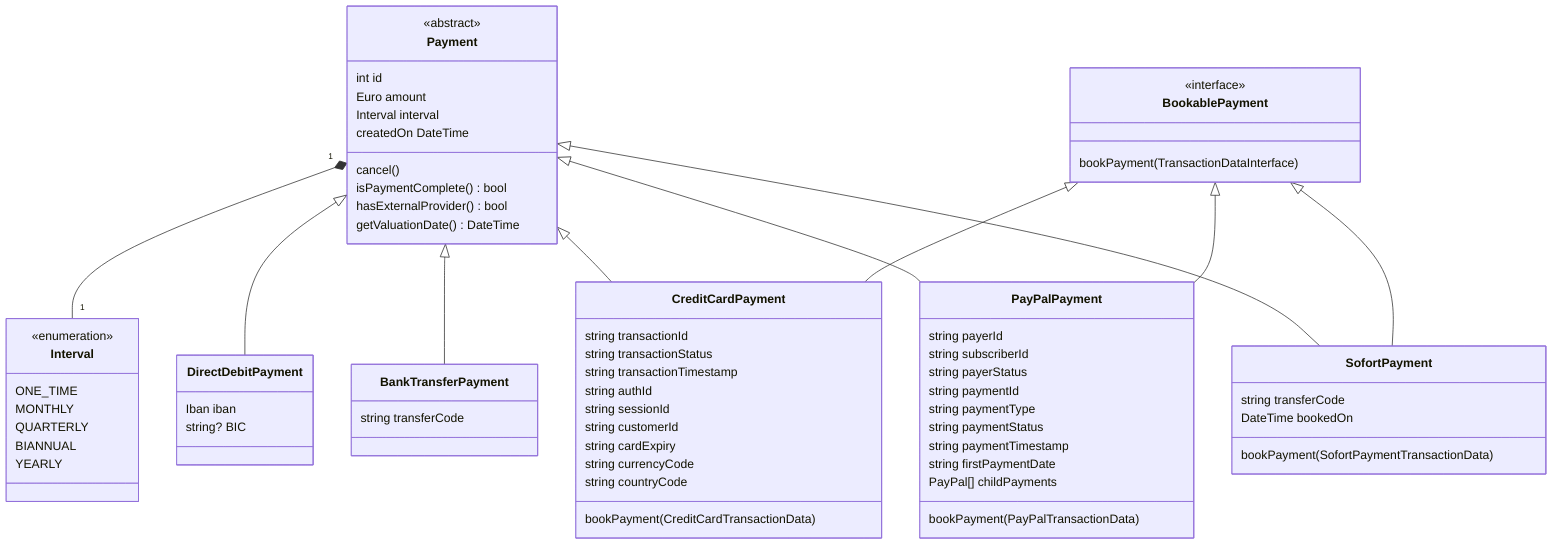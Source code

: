 classDiagram
  class Payment {
    <<abstract>>
    int id
    Euro amount
    Interval interval
    createdOn DateTime
    cancel()
    isPaymentComplete()  bool
    hasExternalProvider() bool
    getValuationDate() DateTime
  }
  Payment "1" *-- "1" Interval
  
  
  class Interval {
    <<enumeration>>
    ONE_TIME
    MONTHLY
    QUARTERLY
    BIANNUAL
    YEARLY
  }


  class DirectDebitPayment {
    Iban iban
    string? BIC

  }
  Payment <|-- DirectDebitPayment

  class BankTransferPayment {
    string transferCode
  }
  Payment <|-- BankTransferPayment

  class BookablePayment {
    <<interface>>
    bookPayment( TransactionDataInterface )
  }

  class CreditCardPayment {
    string transactionId
	  string transactionStatus
	  string transactionTimestamp
	  string authId
	  string sessionId
	  string customerId
	  string cardExpiry
	  string currencyCode
	  string countryCode
	
    bookPayment( CreditCardTransactionData )
  }
  Payment <|-- CreditCardPayment
  BookablePayment <|-- CreditCardPayment
  

  class PayPalPayment {
    string payerId
	  string subscriberId
	  string payerStatus
	  string paymentId
	  string paymentType
	  string paymentStatus
	  string paymentTimestamp
	  string firstPaymentDate
	  PayPal[] childPayments
    bookPayment( PayPalTransactionData )
  }
  Payment <|-- PayPalPayment
  BookablePayment <|-- PayPalPayment

  class SofortPayment {
    string transferCode
    DateTime bookedOn
    bookPayment( SofortPaymentTransactionData )
  }
  Payment <|-- SofortPayment
  BookablePayment <|-- SofortPayment